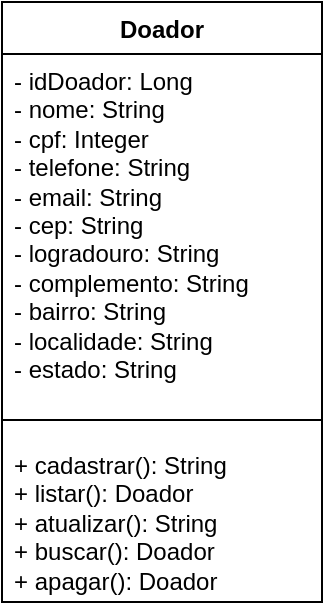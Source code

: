 <mxfile version="24.3.1" type="device">
  <diagram name="Página-1" id="suDgwk7Zk5HLzIHxiriq">
    <mxGraphModel dx="530" dy="270" grid="1" gridSize="10" guides="1" tooltips="1" connect="1" arrows="1" fold="1" page="1" pageScale="1" pageWidth="827" pageHeight="1169" math="0" shadow="0">
      <root>
        <mxCell id="0" />
        <mxCell id="1" parent="0" />
        <mxCell id="vr5poqOgxZD_btVmHHxc-1" value="Doador" style="swimlane;fontStyle=1;align=center;verticalAlign=top;childLayout=stackLayout;horizontal=1;startSize=26;horizontalStack=0;resizeParent=1;resizeParentMax=0;resizeLast=0;collapsible=1;marginBottom=0;whiteSpace=wrap;html=1;" vertex="1" parent="1">
          <mxGeometry x="200" y="100" width="160" height="300" as="geometry" />
        </mxCell>
        <mxCell id="vr5poqOgxZD_btVmHHxc-2" value="- idDoador: Long&lt;div&gt;- nome: String&lt;/div&gt;&lt;div&gt;- cpf: Integer&lt;/div&gt;&lt;div&gt;- telefone: String&lt;/div&gt;&lt;div&gt;- email: String&lt;/div&gt;&lt;div&gt;- cep: String&lt;/div&gt;&lt;div&gt;- logradouro: String&lt;/div&gt;&lt;div&gt;- complemento: String&lt;/div&gt;&lt;div&gt;- bairro: String&lt;/div&gt;&lt;div&gt;- localidade: String&lt;/div&gt;&lt;div&gt;- estado: String&lt;/div&gt;&lt;div&gt;&lt;br&gt;&lt;/div&gt;" style="text;strokeColor=none;fillColor=none;align=left;verticalAlign=top;spacingLeft=4;spacingRight=4;overflow=hidden;rotatable=0;points=[[0,0.5],[1,0.5]];portConstraint=eastwest;whiteSpace=wrap;html=1;" vertex="1" parent="vr5poqOgxZD_btVmHHxc-1">
          <mxGeometry y="26" width="160" height="174" as="geometry" />
        </mxCell>
        <mxCell id="vr5poqOgxZD_btVmHHxc-3" value="" style="line;strokeWidth=1;fillColor=none;align=left;verticalAlign=middle;spacingTop=-1;spacingLeft=3;spacingRight=3;rotatable=0;labelPosition=right;points=[];portConstraint=eastwest;strokeColor=inherit;" vertex="1" parent="vr5poqOgxZD_btVmHHxc-1">
          <mxGeometry y="200" width="160" height="18" as="geometry" />
        </mxCell>
        <mxCell id="vr5poqOgxZD_btVmHHxc-4" value="+ cadastrar(): String&lt;div&gt;+ listar(): Doador&lt;/div&gt;&lt;div&gt;+ atualizar(): String&lt;/div&gt;&lt;div&gt;+ buscar(): Doador&lt;/div&gt;&lt;div&gt;+ apagar(): Doador&lt;/div&gt;" style="text;strokeColor=none;fillColor=none;align=left;verticalAlign=top;spacingLeft=4;spacingRight=4;overflow=hidden;rotatable=0;points=[[0,0.5],[1,0.5]];portConstraint=eastwest;whiteSpace=wrap;html=1;" vertex="1" parent="vr5poqOgxZD_btVmHHxc-1">
          <mxGeometry y="218" width="160" height="82" as="geometry" />
        </mxCell>
      </root>
    </mxGraphModel>
  </diagram>
</mxfile>
